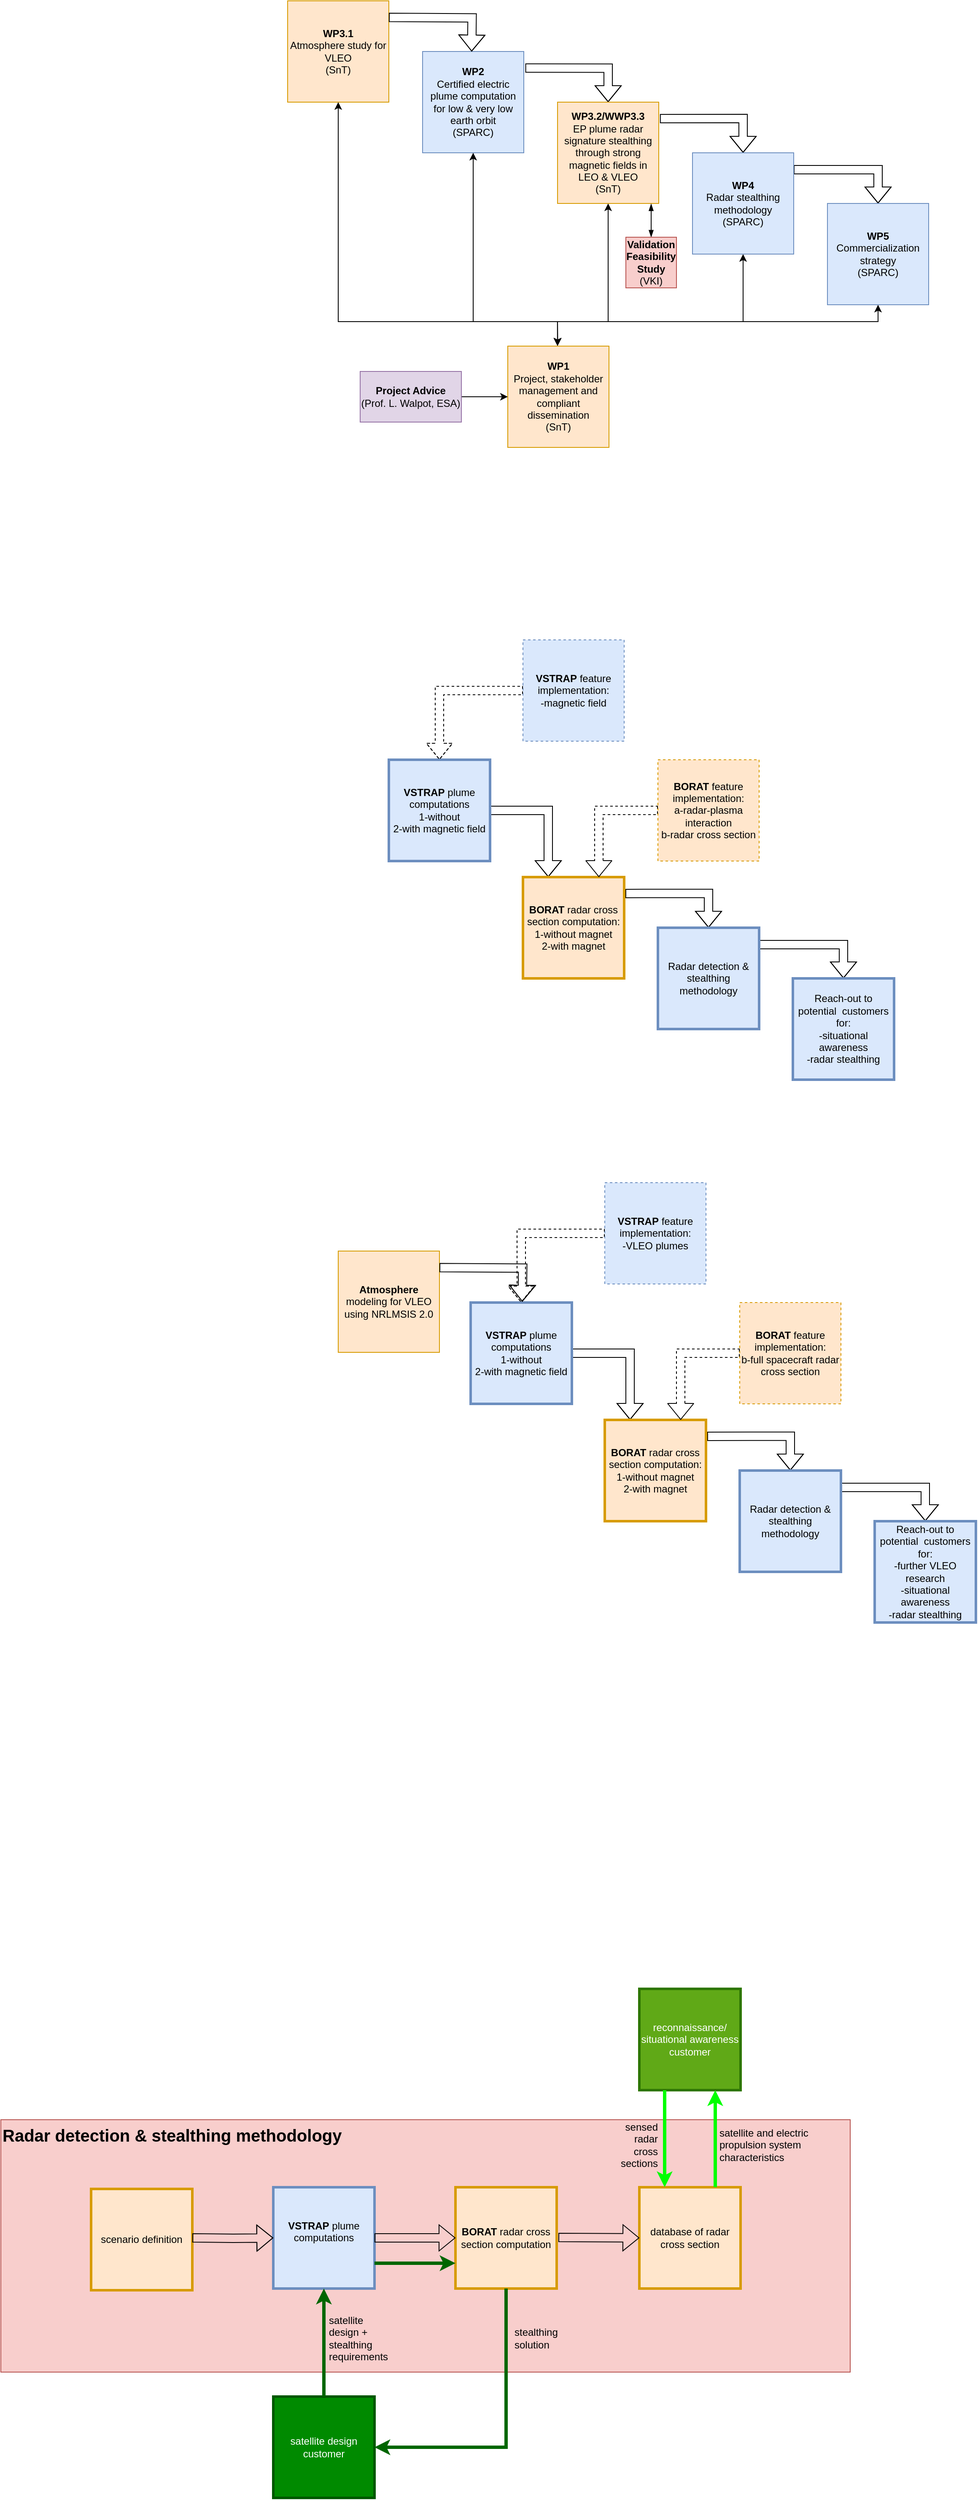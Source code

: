 <mxfile version="20.5.1" type="github">
  <diagram id="DFVE3U21liSkLKEEEODE" name="Page-1">
    <mxGraphModel dx="2523" dy="1073" grid="0" gridSize="10" guides="1" tooltips="1" connect="1" arrows="1" fold="1" page="1" pageScale="1" pageWidth="850" pageHeight="1100" math="0" shadow="0">
      <root>
        <mxCell id="0" />
        <mxCell id="1" parent="0" />
        <mxCell id="YZTKvlMjnJpBLGsjX8JX-17" value="&lt;span style=&quot;font-size: 20px;&quot;&gt;Radar detection &amp;amp; stealthing methodology&lt;/span&gt;" style="rounded=0;whiteSpace=wrap;html=1;verticalAlign=top;align=left;fillColor=#f8cecc;strokeColor=#b85450;fontStyle=1;fontSize=20;" vertex="1" parent="1">
          <mxGeometry x="-340" y="2730" width="1007" height="299" as="geometry" />
        </mxCell>
        <mxCell id="6u80KyBXNDFzt-EY8-pE-4" style="edgeStyle=orthogonalEdgeStyle;rounded=0;orthogonalLoop=1;jettySize=auto;html=1;exitX=1.015;exitY=0.164;exitDx=0;exitDy=0;entryX=0.5;entryY=0;entryDx=0;entryDy=0;exitPerimeter=0;shape=flexArrow;" parent="1" source="6u80KyBXNDFzt-EY8-pE-1" target="6u80KyBXNDFzt-EY8-pE-2" edge="1">
          <mxGeometry relative="1" as="geometry" />
        </mxCell>
        <mxCell id="6u80KyBXNDFzt-EY8-pE-1" value="&lt;b&gt;WP2&lt;/b&gt;&lt;br&gt;&lt;span&gt;Certified electric plume computation for low &amp;amp; very low earth orbit&lt;br&gt;(SPARC)&lt;br&gt;&lt;/span&gt;" style="whiteSpace=wrap;html=1;aspect=fixed;fillColor=#dae8fc;strokeColor=#6c8ebf;" parent="1" vertex="1">
          <mxGeometry x="160" y="280" width="120" height="120" as="geometry" />
        </mxCell>
        <mxCell id="6u80KyBXNDFzt-EY8-pE-7" style="edgeStyle=orthogonalEdgeStyle;rounded=0;orthogonalLoop=1;jettySize=auto;html=1;exitX=1.012;exitY=0.162;exitDx=0;exitDy=0;entryX=0.5;entryY=0;entryDx=0;entryDy=0;exitPerimeter=0;shape=flexArrow;" parent="1" source="6u80KyBXNDFzt-EY8-pE-2" target="6u80KyBXNDFzt-EY8-pE-5" edge="1">
          <mxGeometry relative="1" as="geometry" />
        </mxCell>
        <mxCell id="6u80KyBXNDFzt-EY8-pE-11" style="edgeStyle=orthogonalEdgeStyle;rounded=0;orthogonalLoop=1;jettySize=auto;html=1;exitX=0.5;exitY=1;exitDx=0;exitDy=0;strokeColor=default;startArrow=classic;startFill=1;endArrow=classic;endFill=1;entryX=0.49;entryY=-0.001;entryDx=0;entryDy=0;entryPerimeter=0;" parent="1" source="6u80KyBXNDFzt-EY8-pE-2" target="6u80KyBXNDFzt-EY8-pE-9" edge="1">
          <mxGeometry relative="1" as="geometry">
            <mxPoint x="300" y="550" as="targetPoint" />
            <Array as="points">
              <mxPoint x="380" y="600" />
              <mxPoint x="320" y="600" />
              <mxPoint x="320" y="629" />
            </Array>
          </mxGeometry>
        </mxCell>
        <mxCell id="6u80KyBXNDFzt-EY8-pE-2" value="&lt;b&gt;WP3.2/WWP3.3&lt;/b&gt;&lt;br&gt;&lt;span&gt;EP plume radar signature stealthing through strong magnetic fields in LEO &amp;amp; VLEO&lt;br&gt;(SnT)&lt;br&gt;&lt;/span&gt;" style="whiteSpace=wrap;html=1;aspect=fixed;fillColor=#ffe6cc;strokeColor=#d79b00;" parent="1" vertex="1">
          <mxGeometry x="320" y="340" width="120" height="120" as="geometry" />
        </mxCell>
        <mxCell id="6u80KyBXNDFzt-EY8-pE-8" style="edgeStyle=orthogonalEdgeStyle;rounded=0;orthogonalLoop=1;jettySize=auto;html=1;entryX=0.5;entryY=0;entryDx=0;entryDy=0;exitX=1;exitY=0.167;exitDx=0;exitDy=0;exitPerimeter=0;shape=flexArrow;" parent="1" source="6u80KyBXNDFzt-EY8-pE-5" target="6u80KyBXNDFzt-EY8-pE-6" edge="1">
          <mxGeometry relative="1" as="geometry">
            <mxPoint x="630" y="350" as="sourcePoint" />
          </mxGeometry>
        </mxCell>
        <mxCell id="6u80KyBXNDFzt-EY8-pE-12" style="edgeStyle=orthogonalEdgeStyle;rounded=0;orthogonalLoop=1;jettySize=auto;html=1;exitX=0.5;exitY=1;exitDx=0;exitDy=0;strokeColor=default;startArrow=classic;startFill=1;endArrow=classic;endFill=1;entryX=0.495;entryY=-0.007;entryDx=0;entryDy=0;entryPerimeter=0;" parent="1" source="6u80KyBXNDFzt-EY8-pE-5" target="6u80KyBXNDFzt-EY8-pE-9" edge="1">
          <mxGeometry relative="1" as="geometry">
            <mxPoint x="260" y="600" as="targetPoint" />
            <Array as="points">
              <mxPoint x="540" y="600" />
              <mxPoint x="320" y="600" />
              <mxPoint x="320" y="628" />
            </Array>
          </mxGeometry>
        </mxCell>
        <mxCell id="6u80KyBXNDFzt-EY8-pE-5" value="&lt;b&gt;WP4&lt;/b&gt;&lt;br&gt;&lt;div&gt;&lt;span&gt;Radar stealthing methodology&lt;/span&gt;&lt;/div&gt;&lt;div&gt;&lt;span&gt;(SPARC)&lt;/span&gt;&lt;/div&gt;" style="whiteSpace=wrap;html=1;aspect=fixed;fillColor=#dae8fc;strokeColor=#6c8ebf;" parent="1" vertex="1">
          <mxGeometry x="480" y="400" width="120" height="120" as="geometry" />
        </mxCell>
        <mxCell id="6u80KyBXNDFzt-EY8-pE-13" style="edgeStyle=orthogonalEdgeStyle;rounded=0;orthogonalLoop=1;jettySize=auto;html=1;exitX=0.5;exitY=1;exitDx=0;exitDy=0;entryX=0.491;entryY=-0.005;entryDx=0;entryDy=0;strokeColor=default;startArrow=classic;startFill=1;endArrow=classic;endFill=1;entryPerimeter=0;" parent="1" source="6u80KyBXNDFzt-EY8-pE-6" target="6u80KyBXNDFzt-EY8-pE-9" edge="1">
          <mxGeometry relative="1" as="geometry">
            <Array as="points">
              <mxPoint x="700" y="600" />
              <mxPoint x="320" y="600" />
              <mxPoint x="320" y="621" />
            </Array>
          </mxGeometry>
        </mxCell>
        <mxCell id="6u80KyBXNDFzt-EY8-pE-6" value="&lt;b&gt;WP5&lt;/b&gt;&lt;span&gt;&lt;br&gt;&lt;/span&gt;&lt;div&gt;&lt;span&gt;Commercialization strategy&lt;/span&gt;&lt;/div&gt;&lt;div&gt;&lt;span&gt;(SPARC)&lt;/span&gt;&lt;/div&gt;" style="whiteSpace=wrap;html=1;aspect=fixed;fillColor=#dae8fc;strokeColor=#6c8ebf;" parent="1" vertex="1">
          <mxGeometry x="640" y="460" width="120" height="120" as="geometry" />
        </mxCell>
        <mxCell id="6u80KyBXNDFzt-EY8-pE-10" style="edgeStyle=orthogonalEdgeStyle;rounded=0;orthogonalLoop=1;jettySize=auto;html=1;exitX=0.493;exitY=-0.004;exitDx=0;exitDy=0;endArrow=classic;endFill=1;strokeColor=default;startArrow=classic;startFill=1;exitPerimeter=0;" parent="1" source="6u80KyBXNDFzt-EY8-pE-9" target="6u80KyBXNDFzt-EY8-pE-1" edge="1">
          <mxGeometry relative="1" as="geometry">
            <Array as="points">
              <mxPoint x="320" y="622" />
              <mxPoint x="320" y="622" />
              <mxPoint x="320" y="600" />
              <mxPoint x="220" y="600" />
            </Array>
          </mxGeometry>
        </mxCell>
        <mxCell id="6u80KyBXNDFzt-EY8-pE-9" value="&lt;b&gt;WP1&lt;/b&gt;&lt;br&gt;&lt;span&gt;Project, stakeholder management and compliant dissemination&lt;/span&gt;&lt;br&gt;&lt;span&gt;(SnT)&lt;/span&gt;" style="whiteSpace=wrap;html=1;aspect=fixed;fillColor=#ffe6cc;strokeColor=#d79b00;" parent="1" vertex="1">
          <mxGeometry x="261" y="629" width="120" height="120" as="geometry" />
        </mxCell>
        <mxCell id="WapiQG-VlsCUMoSiwlXK-1" value="&lt;b&gt;WP3.1&lt;/b&gt;&lt;br&gt;&lt;span&gt;Atmosphere study for VLEO&lt;br&gt;(SnT)&lt;br&gt;&lt;/span&gt;" style="whiteSpace=wrap;html=1;aspect=fixed;fillColor=#ffe6cc;strokeColor=#d79b00;" parent="1" vertex="1">
          <mxGeometry y="220" width="120" height="120" as="geometry" />
        </mxCell>
        <mxCell id="WapiQG-VlsCUMoSiwlXK-2" style="edgeStyle=orthogonalEdgeStyle;rounded=0;orthogonalLoop=1;jettySize=auto;html=1;exitX=1.015;exitY=0.164;exitDx=0;exitDy=0;entryX=0.5;entryY=0;entryDx=0;entryDy=0;exitPerimeter=0;shape=flexArrow;" parent="1" edge="1">
          <mxGeometry relative="1" as="geometry">
            <mxPoint x="120.0" y="239.68" as="sourcePoint" />
            <mxPoint x="218.2" y="280.0" as="targetPoint" />
          </mxGeometry>
        </mxCell>
        <mxCell id="WapiQG-VlsCUMoSiwlXK-3" style="edgeStyle=orthogonalEdgeStyle;rounded=0;orthogonalLoop=1;jettySize=auto;html=1;endArrow=classic;endFill=1;strokeColor=default;startArrow=classic;startFill=1;exitX=0.491;exitY=-0.003;exitDx=0;exitDy=0;exitPerimeter=0;entryX=0.5;entryY=1;entryDx=0;entryDy=0;" parent="1" source="6u80KyBXNDFzt-EY8-pE-9" target="WapiQG-VlsCUMoSiwlXK-1" edge="1">
          <mxGeometry relative="1" as="geometry">
            <Array as="points">
              <mxPoint x="320" y="600" />
              <mxPoint x="60" y="600" />
            </Array>
            <mxPoint x="259" y="619" as="sourcePoint" />
            <mxPoint x="64" y="400" as="targetPoint" />
          </mxGeometry>
        </mxCell>
        <mxCell id="r7LQb18F4gSGtSUEHotT-3" style="edgeStyle=orthogonalEdgeStyle;rounded=0;orthogonalLoop=1;jettySize=auto;html=1;" parent="1" source="r7LQb18F4gSGtSUEHotT-2" target="6u80KyBXNDFzt-EY8-pE-9" edge="1">
          <mxGeometry relative="1" as="geometry" />
        </mxCell>
        <mxCell id="r7LQb18F4gSGtSUEHotT-2" value="&lt;b&gt;Project Advice&lt;br&gt;&lt;/b&gt;(Prof. L. Walpot, ESA)&lt;span&gt;&lt;/span&gt;" style="rounded=0;whiteSpace=wrap;html=1;fillColor=#e1d5e7;strokeColor=#9673a6;" parent="1" vertex="1">
          <mxGeometry x="86" y="659" width="120" height="60" as="geometry" />
        </mxCell>
        <mxCell id="r7LQb18F4gSGtSUEHotT-5" style="edgeStyle=orthogonalEdgeStyle;rounded=0;orthogonalLoop=1;jettySize=auto;html=1;entryX=0.925;entryY=1.003;entryDx=0;entryDy=0;entryPerimeter=0;endArrow=blockThin;endFill=1;startArrow=blockThin;startFill=1;" parent="1" source="r7LQb18F4gSGtSUEHotT-4" target="6u80KyBXNDFzt-EY8-pE-2" edge="1">
          <mxGeometry relative="1" as="geometry" />
        </mxCell>
        <mxCell id="r7LQb18F4gSGtSUEHotT-4" value="&lt;b&gt;Validation Feasibility Study &lt;/b&gt;(VKI)" style="whiteSpace=wrap;html=1;aspect=fixed;fillColor=#f8cecc;strokeColor=#b85450;" parent="1" vertex="1">
          <mxGeometry x="401" y="500" width="60" height="60" as="geometry" />
        </mxCell>
        <mxCell id="D5QPej1WfwV8z0YU9p-y-1" style="edgeStyle=orthogonalEdgeStyle;rounded=0;orthogonalLoop=1;jettySize=auto;html=1;exitX=1;exitY=0.5;exitDx=0;exitDy=0;entryX=0.25;entryY=0;entryDx=0;entryDy=0;shape=flexArrow;" parent="1" source="D5QPej1WfwV8z0YU9p-y-2" target="D5QPej1WfwV8z0YU9p-y-5" edge="1">
          <mxGeometry relative="1" as="geometry" />
        </mxCell>
        <mxCell id="D5QPej1WfwV8z0YU9p-y-2" value="&lt;b&gt;VSTRAP&lt;/b&gt;&lt;span&gt; plume computations&lt;br&gt;&lt;/span&gt;&lt;div&gt;&lt;span&gt;1-without&lt;/span&gt;&lt;/div&gt;&lt;div&gt;&lt;span&gt;2-with magnetic field&lt;/span&gt;&lt;/div&gt;&lt;div&gt;&lt;span&gt;&lt;/span&gt;&lt;/div&gt;" style="whiteSpace=wrap;html=1;aspect=fixed;fillColor=#dae8fc;strokeColor=#6c8ebf;strokeWidth=3;" parent="1" vertex="1">
          <mxGeometry x="120" y="1119" width="120" height="120" as="geometry" />
        </mxCell>
        <mxCell id="D5QPej1WfwV8z0YU9p-y-3" style="edgeStyle=orthogonalEdgeStyle;rounded=0;orthogonalLoop=1;jettySize=auto;html=1;exitX=1.012;exitY=0.162;exitDx=0;exitDy=0;entryX=0.5;entryY=0;entryDx=0;entryDy=0;exitPerimeter=0;shape=flexArrow;" parent="1" source="D5QPej1WfwV8z0YU9p-y-5" target="D5QPej1WfwV8z0YU9p-y-8" edge="1">
          <mxGeometry relative="1" as="geometry" />
        </mxCell>
        <mxCell id="D5QPej1WfwV8z0YU9p-y-5" value="&lt;div&gt;&lt;span&gt;&lt;b&gt;BORAT &lt;/b&gt;radar cross section computation:&lt;/span&gt;&lt;/div&gt;&lt;div&gt;&lt;span&gt;1-without magnet&lt;/span&gt;&lt;/div&gt;&lt;div&gt;&lt;span&gt;2-with magnet&lt;br&gt;&lt;/span&gt;&lt;/div&gt;&lt;div&gt;&lt;span&gt;&lt;/span&gt;&lt;/div&gt;" style="whiteSpace=wrap;html=1;aspect=fixed;fillColor=#ffe6cc;strokeColor=#d79b00;strokeWidth=3;" parent="1" vertex="1">
          <mxGeometry x="279" y="1258" width="120" height="120" as="geometry" />
        </mxCell>
        <mxCell id="D5QPej1WfwV8z0YU9p-y-6" style="edgeStyle=orthogonalEdgeStyle;rounded=0;orthogonalLoop=1;jettySize=auto;html=1;entryX=0.5;entryY=0;entryDx=0;entryDy=0;exitX=1;exitY=0.167;exitDx=0;exitDy=0;exitPerimeter=0;shape=flexArrow;" parent="1" source="D5QPej1WfwV8z0YU9p-y-8" target="D5QPej1WfwV8z0YU9p-y-10" edge="1">
          <mxGeometry relative="1" as="geometry">
            <mxPoint x="589" y="1268" as="sourcePoint" />
          </mxGeometry>
        </mxCell>
        <mxCell id="D5QPej1WfwV8z0YU9p-y-8" value="&lt;span&gt;Radar detection &amp;amp; stealthing methodology&lt;/span&gt;" style="whiteSpace=wrap;html=1;aspect=fixed;fillColor=#dae8fc;strokeColor=#6c8ebf;strokeWidth=3;" parent="1" vertex="1">
          <mxGeometry x="439" y="1318" width="120" height="120" as="geometry" />
        </mxCell>
        <mxCell id="D5QPej1WfwV8z0YU9p-y-10" value="&lt;div&gt;Reach-out to potential&amp;nbsp; customers for:&lt;/div&gt;&lt;div&gt;-situational awareness&lt;br&gt;&lt;/div&gt;&lt;div&gt;-radar stealthing &lt;/div&gt;" style="whiteSpace=wrap;html=1;aspect=fixed;fillColor=#dae8fc;strokeColor=#6c8ebf;strokeWidth=3;" parent="1" vertex="1">
          <mxGeometry x="599" y="1378" width="120" height="120" as="geometry" />
        </mxCell>
        <mxCell id="D5QPej1WfwV8z0YU9p-y-29" value="&lt;div&gt;&lt;span&gt;&lt;b&gt;BORAT&lt;/b&gt; feature implementation:&lt;/span&gt;&lt;/div&gt;&lt;div&gt;&lt;span&gt;a-radar-plasma interaction&lt;/span&gt;&lt;/div&gt;&lt;div&gt;&lt;span&gt;b-radar cross section&lt;br&gt;&lt;/span&gt;&lt;/div&gt;&lt;div&gt;&lt;span&gt;&lt;/span&gt;&lt;/div&gt;" style="whiteSpace=wrap;html=1;aspect=fixed;fillColor=#ffe6cc;strokeColor=#d79b00;dashed=1;" parent="1" vertex="1">
          <mxGeometry x="439" y="1119" width="120" height="120" as="geometry" />
        </mxCell>
        <mxCell id="D5QPej1WfwV8z0YU9p-y-30" style="edgeStyle=orthogonalEdgeStyle;rounded=0;orthogonalLoop=1;jettySize=auto;html=1;exitX=0;exitY=0.5;exitDx=0;exitDy=0;shape=flexArrow;entryX=0.75;entryY=0;entryDx=0;entryDy=0;dashed=1;" parent="1" source="D5QPej1WfwV8z0YU9p-y-29" target="D5QPej1WfwV8z0YU9p-y-5" edge="1">
          <mxGeometry relative="1" as="geometry">
            <mxPoint x="251.8" y="1148.68" as="sourcePoint" />
            <mxPoint x="339" y="1257" as="targetPoint" />
          </mxGeometry>
        </mxCell>
        <mxCell id="D5QPej1WfwV8z0YU9p-y-31" value="&lt;div&gt;&lt;b&gt;VSTRAP&lt;/b&gt;&lt;span&gt; feature implementation:&lt;/span&gt;&lt;/div&gt;&lt;div&gt;&lt;span&gt;-magnetic field&lt;br&gt;&lt;/span&gt;&lt;span&gt;&lt;/span&gt;&lt;/div&gt;&lt;div&gt;&lt;span&gt;&lt;/span&gt;&lt;/div&gt;" style="whiteSpace=wrap;html=1;aspect=fixed;fillColor=#dae8fc;strokeColor=#6c8ebf;dashed=1;" parent="1" vertex="1">
          <mxGeometry x="279" y="977" width="120" height="120" as="geometry" />
        </mxCell>
        <mxCell id="D5QPej1WfwV8z0YU9p-y-32" style="edgeStyle=orthogonalEdgeStyle;rounded=0;orthogonalLoop=1;jettySize=auto;html=1;exitX=0;exitY=0.5;exitDx=0;exitDy=0;shape=flexArrow;entryX=0.5;entryY=0;entryDx=0;entryDy=0;dashed=1;" parent="1" source="D5QPej1WfwV8z0YU9p-y-31" target="D5QPej1WfwV8z0YU9p-y-2" edge="1">
          <mxGeometry relative="1" as="geometry">
            <mxPoint x="274" y="1040" as="sourcePoint" />
            <mxPoint x="174" y="1119" as="targetPoint" />
          </mxGeometry>
        </mxCell>
        <mxCell id="D5QPej1WfwV8z0YU9p-y-33" style="edgeStyle=orthogonalEdgeStyle;rounded=0;orthogonalLoop=1;jettySize=auto;html=1;exitX=1;exitY=0.5;exitDx=0;exitDy=0;entryX=0.25;entryY=0;entryDx=0;entryDy=0;shape=flexArrow;" parent="1" source="D5QPej1WfwV8z0YU9p-y-34" target="D5QPej1WfwV8z0YU9p-y-36" edge="1">
          <mxGeometry relative="1" as="geometry" />
        </mxCell>
        <mxCell id="D5QPej1WfwV8z0YU9p-y-34" value="&lt;b&gt;VSTRAP&lt;/b&gt;&lt;span&gt; plume computations&lt;br&gt;&lt;/span&gt;&lt;div&gt;&lt;span&gt;1-without&lt;/span&gt;&lt;/div&gt;&lt;div&gt;&lt;span&gt;2-with magnetic field&lt;/span&gt;&lt;/div&gt;&lt;div&gt;&lt;span&gt;&lt;/span&gt;&lt;/div&gt;" style="whiteSpace=wrap;html=1;aspect=fixed;fillColor=#dae8fc;strokeColor=#6c8ebf;strokeWidth=3;" parent="1" vertex="1">
          <mxGeometry x="217" y="1762" width="120" height="120" as="geometry" />
        </mxCell>
        <mxCell id="D5QPej1WfwV8z0YU9p-y-35" style="edgeStyle=orthogonalEdgeStyle;rounded=0;orthogonalLoop=1;jettySize=auto;html=1;exitX=1.012;exitY=0.162;exitDx=0;exitDy=0;entryX=0.5;entryY=0;entryDx=0;entryDy=0;exitPerimeter=0;shape=flexArrow;" parent="1" source="D5QPej1WfwV8z0YU9p-y-36" target="D5QPej1WfwV8z0YU9p-y-38" edge="1">
          <mxGeometry relative="1" as="geometry" />
        </mxCell>
        <mxCell id="D5QPej1WfwV8z0YU9p-y-36" value="&lt;div&gt;&lt;span&gt;&lt;b&gt;BORAT &lt;/b&gt;radar cross section computation:&lt;/span&gt;&lt;/div&gt;&lt;div&gt;&lt;span&gt;1-without magnet&lt;/span&gt;&lt;/div&gt;&lt;div&gt;&lt;span&gt;2-with magnet&lt;br&gt;&lt;/span&gt;&lt;/div&gt;&lt;div&gt;&lt;span&gt;&lt;/span&gt;&lt;/div&gt;" style="whiteSpace=wrap;html=1;aspect=fixed;fillColor=#ffe6cc;strokeColor=#d79b00;strokeWidth=3;" parent="1" vertex="1">
          <mxGeometry x="376" y="1901" width="120" height="120" as="geometry" />
        </mxCell>
        <mxCell id="D5QPej1WfwV8z0YU9p-y-37" style="edgeStyle=orthogonalEdgeStyle;rounded=0;orthogonalLoop=1;jettySize=auto;html=1;entryX=0.5;entryY=0;entryDx=0;entryDy=0;exitX=1;exitY=0.167;exitDx=0;exitDy=0;exitPerimeter=0;shape=flexArrow;" parent="1" source="D5QPej1WfwV8z0YU9p-y-38" target="D5QPej1WfwV8z0YU9p-y-39" edge="1">
          <mxGeometry relative="1" as="geometry">
            <mxPoint x="686" y="1911" as="sourcePoint" />
          </mxGeometry>
        </mxCell>
        <mxCell id="D5QPej1WfwV8z0YU9p-y-38" value="&lt;span&gt;Radar detection &amp;amp; stealthing methodology&lt;/span&gt;" style="whiteSpace=wrap;html=1;aspect=fixed;fillColor=#dae8fc;strokeColor=#6c8ebf;strokeWidth=3;" parent="1" vertex="1">
          <mxGeometry x="536" y="1961" width="120" height="120" as="geometry" />
        </mxCell>
        <mxCell id="D5QPej1WfwV8z0YU9p-y-39" value="&lt;div&gt;Reach-out to potential&amp;nbsp; customers for:&lt;/div&gt;&lt;div&gt;-further VLEO research&lt;br&gt;-situational awareness&lt;br&gt;&lt;/div&gt;&lt;div&gt;-radar stealthing &lt;/div&gt;" style="whiteSpace=wrap;html=1;aspect=fixed;fillColor=#dae8fc;strokeColor=#6c8ebf;strokeWidth=3;" parent="1" vertex="1">
          <mxGeometry x="696" y="2021" width="120" height="120" as="geometry" />
        </mxCell>
        <mxCell id="D5QPej1WfwV8z0YU9p-y-40" value="&lt;div&gt;&lt;span&gt;&lt;b&gt;BORAT&lt;/b&gt; feature implementation:&lt;/span&gt;&lt;/div&gt;&lt;div&gt;&lt;span&gt;b-full spacecraft radar cross section&lt;br&gt;&lt;/span&gt;&lt;/div&gt;&lt;div&gt;&lt;span&gt;&lt;/span&gt;&lt;/div&gt;" style="whiteSpace=wrap;html=1;aspect=fixed;fillColor=#ffe6cc;strokeColor=#d79b00;dashed=1;" parent="1" vertex="1">
          <mxGeometry x="536" y="1762" width="120" height="120" as="geometry" />
        </mxCell>
        <mxCell id="D5QPej1WfwV8z0YU9p-y-41" style="edgeStyle=orthogonalEdgeStyle;rounded=0;orthogonalLoop=1;jettySize=auto;html=1;exitX=0;exitY=0.5;exitDx=0;exitDy=0;shape=flexArrow;entryX=0.75;entryY=0;entryDx=0;entryDy=0;dashed=1;" parent="1" source="D5QPej1WfwV8z0YU9p-y-40" target="D5QPej1WfwV8z0YU9p-y-36" edge="1">
          <mxGeometry relative="1" as="geometry">
            <mxPoint x="348.8" y="1791.68" as="sourcePoint" />
            <mxPoint x="436" y="1900" as="targetPoint" />
          </mxGeometry>
        </mxCell>
        <mxCell id="D5QPej1WfwV8z0YU9p-y-42" value="&lt;div&gt;&lt;b&gt;VSTRAP&lt;/b&gt;&lt;span&gt; feature implementation:&lt;/span&gt;&lt;/div&gt;&lt;div&gt;&lt;span&gt;-VLEO plumes&lt;br&gt;&lt;/span&gt;&lt;span&gt;&lt;/span&gt;&lt;/div&gt;&lt;div&gt;&lt;span&gt;&lt;/span&gt;&lt;/div&gt;" style="whiteSpace=wrap;html=1;aspect=fixed;fillColor=#dae8fc;strokeColor=#6c8ebf;dashed=1;" parent="1" vertex="1">
          <mxGeometry x="376" y="1620" width="120" height="120" as="geometry" />
        </mxCell>
        <mxCell id="D5QPej1WfwV8z0YU9p-y-43" style="edgeStyle=orthogonalEdgeStyle;rounded=0;orthogonalLoop=1;jettySize=auto;html=1;exitX=0;exitY=0.5;exitDx=0;exitDy=0;shape=flexArrow;entryX=0.5;entryY=0;entryDx=0;entryDy=0;dashed=1;" parent="1" source="D5QPej1WfwV8z0YU9p-y-42" target="D5QPej1WfwV8z0YU9p-y-34" edge="1">
          <mxGeometry relative="1" as="geometry">
            <mxPoint x="371" y="1683" as="sourcePoint" />
            <mxPoint x="271" y="1762" as="targetPoint" />
          </mxGeometry>
        </mxCell>
        <mxCell id="D5QPej1WfwV8z0YU9p-y-44" value="&lt;b&gt;Atmosphere &lt;/b&gt;modeling for VLEO using &lt;span class=&quot;MuiTypography-root MuiFormControlLabel-label MuiTypography-body1&quot;&gt;&lt;span&gt;NRLMSIS 2.0&lt;/span&gt;&lt;/span&gt;&lt;span&gt;&lt;/span&gt;" style="whiteSpace=wrap;html=1;aspect=fixed;fillColor=#ffe6cc;strokeColor=#d79b00;" parent="1" vertex="1">
          <mxGeometry x="60" y="1701" width="120" height="120" as="geometry" />
        </mxCell>
        <mxCell id="D5QPej1WfwV8z0YU9p-y-45" style="edgeStyle=orthogonalEdgeStyle;rounded=0;orthogonalLoop=1;jettySize=auto;html=1;exitX=1.015;exitY=0.164;exitDx=0;exitDy=0;entryX=0.5;entryY=0;entryDx=0;entryDy=0;exitPerimeter=0;shape=flexArrow;" parent="1" edge="1">
          <mxGeometry relative="1" as="geometry">
            <mxPoint x="180.0" y="1720.68" as="sourcePoint" />
            <mxPoint x="278.2" y="1761" as="targetPoint" />
          </mxGeometry>
        </mxCell>
        <mxCell id="YZTKvlMjnJpBLGsjX8JX-2" value="&lt;b&gt;VSTRAP&lt;/b&gt;&lt;span&gt; plume computations&lt;br&gt;&lt;/span&gt;&lt;br&gt;&lt;div&gt;&lt;span&gt;&lt;/span&gt;&lt;/div&gt;" style="whiteSpace=wrap;html=1;aspect=fixed;fillColor=#dae8fc;strokeColor=#6c8ebf;strokeWidth=3;" vertex="1" parent="1">
          <mxGeometry x="-17" y="2810" width="120" height="120" as="geometry" />
        </mxCell>
        <mxCell id="YZTKvlMjnJpBLGsjX8JX-4" value="&lt;div&gt;&lt;span&gt;&lt;b&gt;BORAT &lt;/b&gt;radar cross section computation&lt;/span&gt;&lt;/div&gt;&lt;div&gt;&lt;span&gt;&lt;/span&gt;&lt;/div&gt;" style="whiteSpace=wrap;html=1;aspect=fixed;fillColor=#ffe6cc;strokeColor=#d79b00;strokeWidth=3;" vertex="1" parent="1">
          <mxGeometry x="199" y="2810" width="120" height="120" as="geometry" />
        </mxCell>
        <mxCell id="YZTKvlMjnJpBLGsjX8JX-16" value="database of radar cross section" style="whiteSpace=wrap;html=1;aspect=fixed;fillColor=#ffe6cc;strokeColor=#d79b00;strokeWidth=3;" vertex="1" parent="1">
          <mxGeometry x="417" y="2810" width="120" height="120" as="geometry" />
        </mxCell>
        <mxCell id="YZTKvlMjnJpBLGsjX8JX-19" value="reconnaissance/&lt;br&gt;situational awareness customer" style="whiteSpace=wrap;html=1;aspect=fixed;fillColor=#60a917;strokeColor=#2D7600;strokeWidth=3;fontColor=#ffffff;" vertex="1" parent="1">
          <mxGeometry x="417" y="2575" width="120" height="120" as="geometry" />
        </mxCell>
        <mxCell id="YZTKvlMjnJpBLGsjX8JX-24" value="scenario definition" style="whiteSpace=wrap;html=1;aspect=fixed;fillColor=#ffe6cc;strokeColor=#d79b00;strokeWidth=3;" vertex="1" parent="1">
          <mxGeometry x="-233" y="2812" width="120" height="120" as="geometry" />
        </mxCell>
        <mxCell id="YZTKvlMjnJpBLGsjX8JX-1" style="edgeStyle=orthogonalEdgeStyle;rounded=0;orthogonalLoop=1;jettySize=auto;html=1;exitX=1;exitY=0.5;exitDx=0;exitDy=0;shape=flexArrow;" edge="1" parent="1" source="YZTKvlMjnJpBLGsjX8JX-2" target="YZTKvlMjnJpBLGsjX8JX-4">
          <mxGeometry relative="1" as="geometry" />
        </mxCell>
        <mxCell id="YZTKvlMjnJpBLGsjX8JX-21" style="edgeStyle=orthogonalEdgeStyle;rounded=0;orthogonalLoop=1;jettySize=auto;html=1;shape=flexArrow;entryX=0;entryY=0.5;entryDx=0;entryDy=0;" edge="1" parent="1" target="YZTKvlMjnJpBLGsjX8JX-2">
          <mxGeometry relative="1" as="geometry">
            <mxPoint x="-113" y="2870" as="sourcePoint" />
            <mxPoint x="17" y="2869.5" as="targetPoint" />
          </mxGeometry>
        </mxCell>
        <mxCell id="YZTKvlMjnJpBLGsjX8JX-22" style="edgeStyle=orthogonalEdgeStyle;rounded=0;orthogonalLoop=1;jettySize=auto;html=1;exitX=1;exitY=0.5;exitDx=0;exitDy=0;shape=flexArrow;entryX=0;entryY=0.5;entryDx=0;entryDy=0;" edge="1" parent="1" target="YZTKvlMjnJpBLGsjX8JX-16">
          <mxGeometry relative="1" as="geometry">
            <mxPoint x="321" y="2869.5" as="sourcePoint" />
            <mxPoint x="420" y="2870" as="targetPoint" />
          </mxGeometry>
        </mxCell>
        <mxCell id="YZTKvlMjnJpBLGsjX8JX-26" value="satellite design customer" style="whiteSpace=wrap;html=1;aspect=fixed;fillColor=#008a00;strokeColor=#005700;strokeWidth=3;fontColor=#ffffff;" vertex="1" parent="1">
          <mxGeometry x="-17" y="3058" width="120" height="120" as="geometry" />
        </mxCell>
        <mxCell id="YZTKvlMjnJpBLGsjX8JX-29" value="" style="endArrow=classic;html=1;rounded=0;exitX=0.5;exitY=0;exitDx=0;exitDy=0;entryX=0.5;entryY=1;entryDx=0;entryDy=0;strokeWidth=4;strokeColor=#006600;" edge="1" parent="1" source="YZTKvlMjnJpBLGsjX8JX-26" target="YZTKvlMjnJpBLGsjX8JX-2">
          <mxGeometry width="50" height="50" relative="1" as="geometry">
            <mxPoint x="-56" y="3033" as="sourcePoint" />
            <mxPoint x="-6" y="2983" as="targetPoint" />
          </mxGeometry>
        </mxCell>
        <mxCell id="YZTKvlMjnJpBLGsjX8JX-30" value="" style="endArrow=classic;html=1;rounded=0;exitX=0.25;exitY=1;exitDx=0;exitDy=0;entryX=0.25;entryY=0;entryDx=0;entryDy=0;strokeWidth=4;strokeColor=#00FF00;" edge="1" parent="1" source="YZTKvlMjnJpBLGsjX8JX-19" target="YZTKvlMjnJpBLGsjX8JX-16">
          <mxGeometry width="50" height="50" relative="1" as="geometry">
            <mxPoint x="53" y="3068" as="sourcePoint" />
            <mxPoint x="53" y="2940" as="targetPoint" />
          </mxGeometry>
        </mxCell>
        <mxCell id="YZTKvlMjnJpBLGsjX8JX-31" value="" style="endArrow=classic;html=1;rounded=0;exitX=1;exitY=0.75;exitDx=0;exitDy=0;entryX=0;entryY=0.75;entryDx=0;entryDy=0;strokeWidth=4;strokeColor=#006600;" edge="1" parent="1" source="YZTKvlMjnJpBLGsjX8JX-2" target="YZTKvlMjnJpBLGsjX8JX-4">
          <mxGeometry width="50" height="50" relative="1" as="geometry">
            <mxPoint x="53" y="3068" as="sourcePoint" />
            <mxPoint x="53" y="2940" as="targetPoint" />
          </mxGeometry>
        </mxCell>
        <mxCell id="YZTKvlMjnJpBLGsjX8JX-35" value="" style="edgeStyle=elbowEdgeStyle;elbow=vertical;endArrow=classic;html=1;rounded=0;strokeWidth=4;exitX=0.5;exitY=1;exitDx=0;exitDy=0;entryX=1;entryY=0.5;entryDx=0;entryDy=0;strokeColor=#006600;" edge="1" parent="1" source="YZTKvlMjnJpBLGsjX8JX-4" target="YZTKvlMjnJpBLGsjX8JX-26">
          <mxGeometry width="50" height="50" relative="1" as="geometry">
            <mxPoint x="510" y="3221" as="sourcePoint" />
            <mxPoint x="560" y="3171" as="targetPoint" />
            <Array as="points">
              <mxPoint x="288" y="3118" />
            </Array>
          </mxGeometry>
        </mxCell>
        <mxCell id="YZTKvlMjnJpBLGsjX8JX-37" value="satellite design + stealthing requirements" style="text;html=1;strokeColor=none;fillColor=none;align=left;verticalAlign=middle;whiteSpace=wrap;rounded=0;" vertex="1" parent="1">
          <mxGeometry x="47" y="2974" width="60" height="30" as="geometry" />
        </mxCell>
        <mxCell id="YZTKvlMjnJpBLGsjX8JX-41" value="stealthing&lt;br&gt;solution" style="text;html=1;strokeColor=none;fillColor=none;align=left;verticalAlign=middle;whiteSpace=wrap;rounded=0;" vertex="1" parent="1">
          <mxGeometry x="267" y="2974" width="154" height="30" as="geometry" />
        </mxCell>
        <mxCell id="YZTKvlMjnJpBLGsjX8JX-42" value="sensed radar cross sections" style="text;html=1;strokeColor=none;fillColor=none;align=right;verticalAlign=middle;whiteSpace=wrap;rounded=0;" vertex="1" parent="1">
          <mxGeometry x="381" y="2745" width="60" height="30" as="geometry" />
        </mxCell>
        <mxCell id="YZTKvlMjnJpBLGsjX8JX-43" value="" style="endArrow=classic;html=1;rounded=0;exitX=0.75;exitY=0;exitDx=0;exitDy=0;entryX=0.75;entryY=1;entryDx=0;entryDy=0;strokeWidth=4;strokeColor=#00FF00;" edge="1" parent="1" source="YZTKvlMjnJpBLGsjX8JX-16" target="YZTKvlMjnJpBLGsjX8JX-19">
          <mxGeometry width="50" height="50" relative="1" as="geometry">
            <mxPoint x="512" y="2695" as="sourcePoint" />
            <mxPoint x="512" y="2810" as="targetPoint" />
          </mxGeometry>
        </mxCell>
        <mxCell id="YZTKvlMjnJpBLGsjX8JX-45" value="satellite and electric propulsion system characteristics" style="text;html=1;strokeColor=none;fillColor=none;align=left;verticalAlign=middle;whiteSpace=wrap;rounded=0;" vertex="1" parent="1">
          <mxGeometry x="510" y="2745" width="127" height="30" as="geometry" />
        </mxCell>
      </root>
    </mxGraphModel>
  </diagram>
</mxfile>
